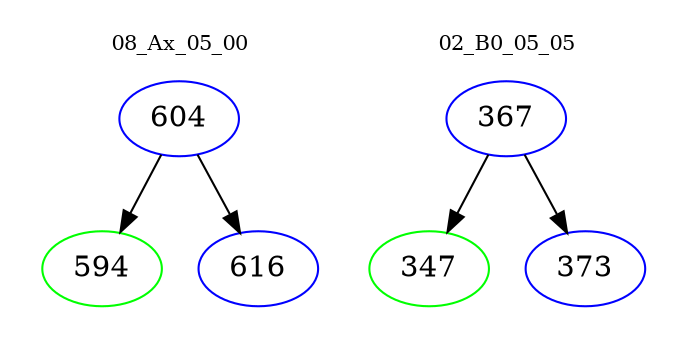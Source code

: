 digraph{
subgraph cluster_0 {
color = white
label = "08_Ax_05_00";
fontsize=10;
T0_604 [label="604", color="blue"]
T0_604 -> T0_594 [color="black"]
T0_594 [label="594", color="green"]
T0_604 -> T0_616 [color="black"]
T0_616 [label="616", color="blue"]
}
subgraph cluster_1 {
color = white
label = "02_B0_05_05";
fontsize=10;
T1_367 [label="367", color="blue"]
T1_367 -> T1_347 [color="black"]
T1_347 [label="347", color="green"]
T1_367 -> T1_373 [color="black"]
T1_373 [label="373", color="blue"]
}
}
